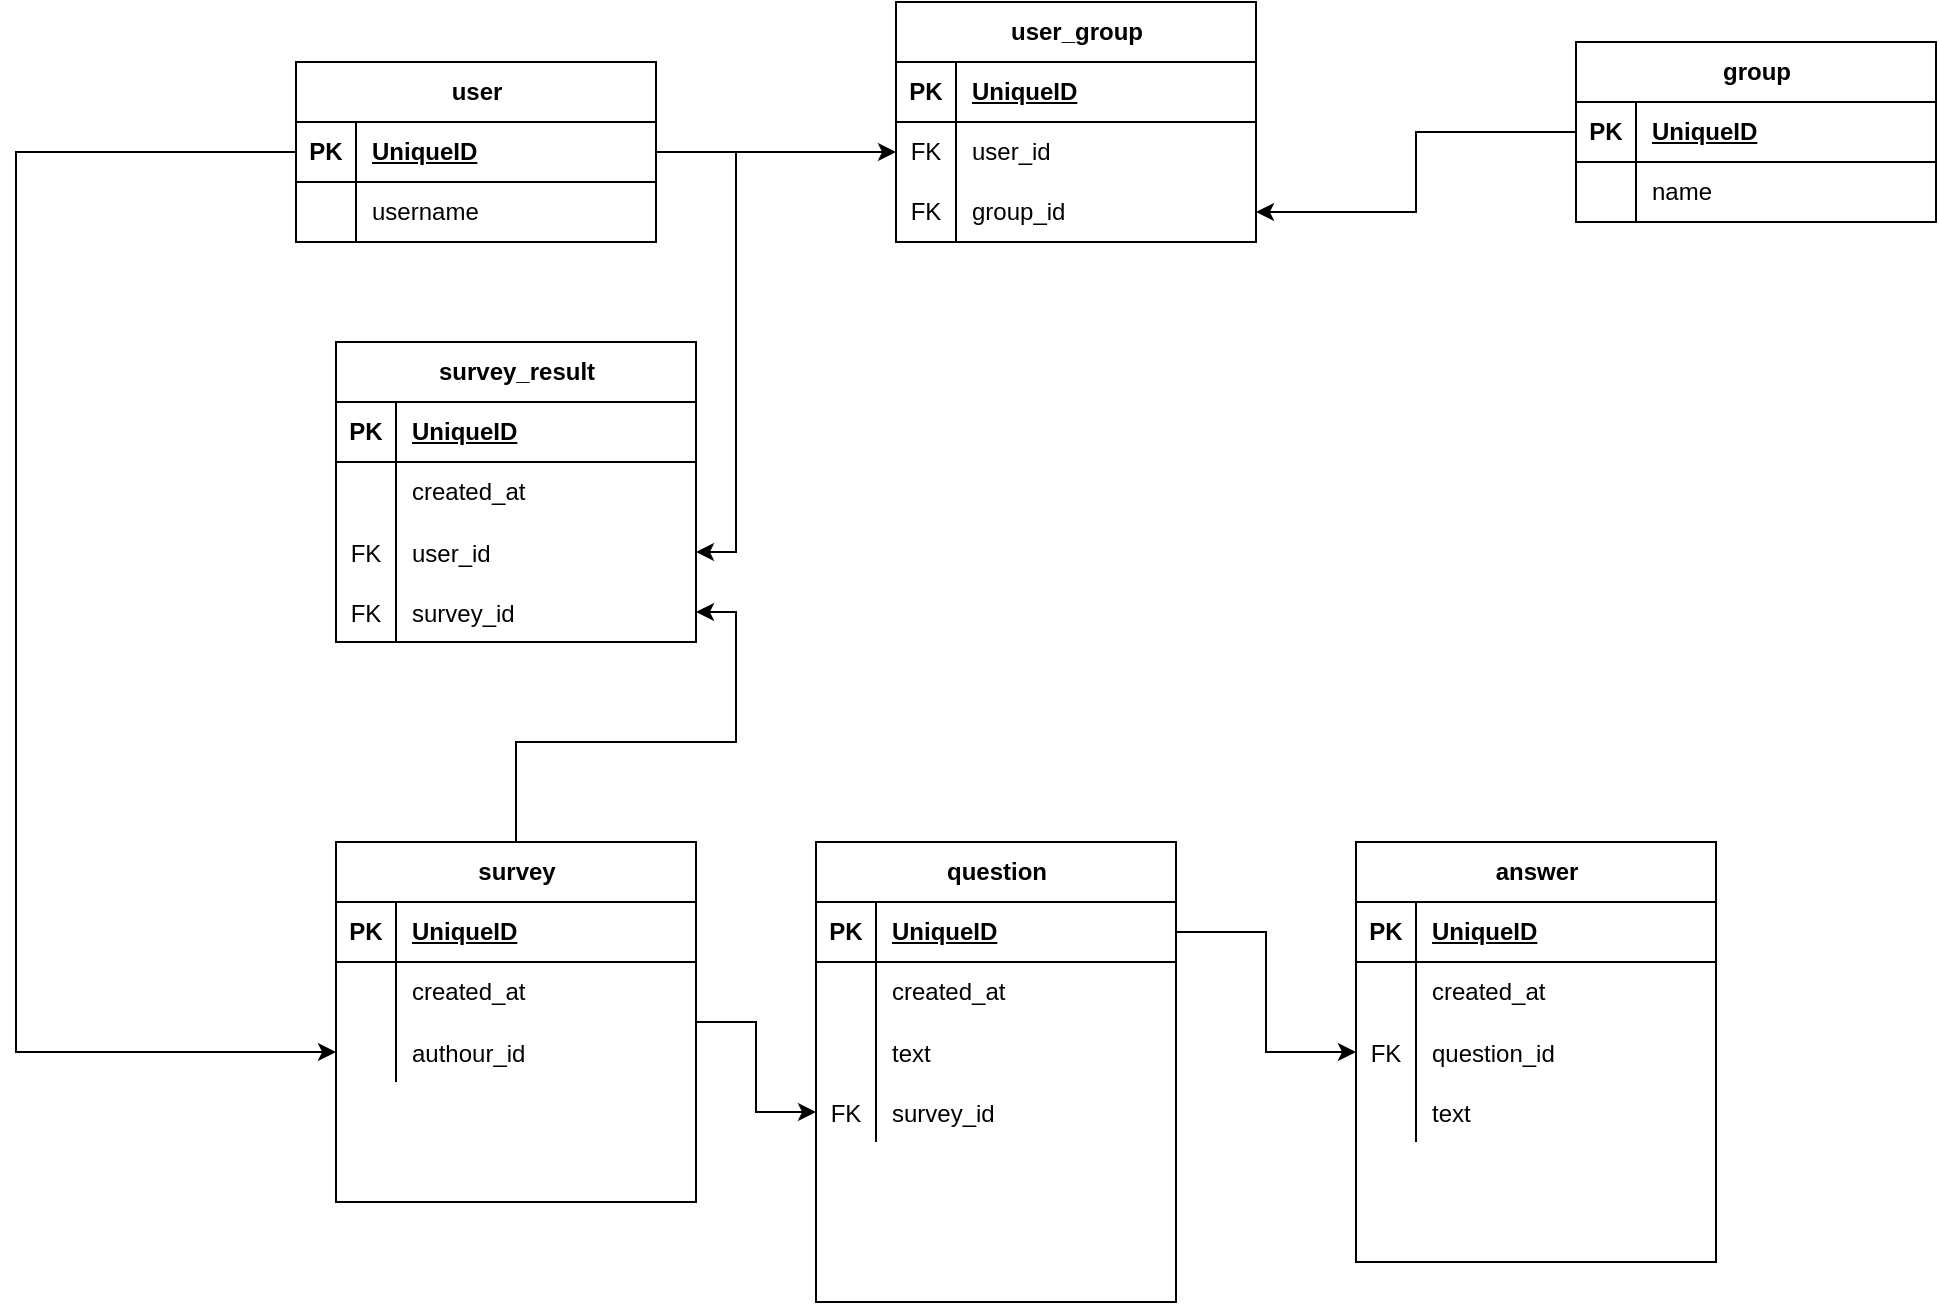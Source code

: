 <mxfile version="21.2.9" type="github">
  <diagram name="Page-1" id="DK9BAsVoU5d0e84pTxCn">
    <mxGraphModel dx="2212" dy="722" grid="1" gridSize="10" guides="1" tooltips="1" connect="1" arrows="1" fold="1" page="1" pageScale="1" pageWidth="850" pageHeight="1100" math="0" shadow="0">
      <root>
        <mxCell id="0" />
        <mxCell id="1" parent="0" />
        <mxCell id="tBOMTEOIrwHSceV-UUTB-1" value="user" style="shape=table;startSize=30;container=1;collapsible=1;childLayout=tableLayout;fixedRows=1;rowLines=0;fontStyle=1;align=center;resizeLast=1;html=1;" vertex="1" parent="1">
          <mxGeometry x="10" y="340" width="180" height="90" as="geometry">
            <mxRectangle x="300" y="290" width="70" height="30" as="alternateBounds" />
          </mxGeometry>
        </mxCell>
        <mxCell id="tBOMTEOIrwHSceV-UUTB-2" value="" style="shape=tableRow;horizontal=0;startSize=0;swimlaneHead=0;swimlaneBody=0;fillColor=none;collapsible=0;dropTarget=0;points=[[0,0.5],[1,0.5]];portConstraint=eastwest;top=0;left=0;right=0;bottom=1;" vertex="1" parent="tBOMTEOIrwHSceV-UUTB-1">
          <mxGeometry y="30" width="180" height="30" as="geometry" />
        </mxCell>
        <mxCell id="tBOMTEOIrwHSceV-UUTB-3" value="PK" style="shape=partialRectangle;connectable=0;fillColor=none;top=0;left=0;bottom=0;right=0;fontStyle=1;overflow=hidden;whiteSpace=wrap;html=1;" vertex="1" parent="tBOMTEOIrwHSceV-UUTB-2">
          <mxGeometry width="30" height="30" as="geometry">
            <mxRectangle width="30" height="30" as="alternateBounds" />
          </mxGeometry>
        </mxCell>
        <mxCell id="tBOMTEOIrwHSceV-UUTB-4" value="UniqueID" style="shape=partialRectangle;connectable=0;fillColor=none;top=0;left=0;bottom=0;right=0;align=left;spacingLeft=6;fontStyle=5;overflow=hidden;whiteSpace=wrap;html=1;" vertex="1" parent="tBOMTEOIrwHSceV-UUTB-2">
          <mxGeometry x="30" width="150" height="30" as="geometry">
            <mxRectangle width="150" height="30" as="alternateBounds" />
          </mxGeometry>
        </mxCell>
        <mxCell id="tBOMTEOIrwHSceV-UUTB-5" value="" style="shape=tableRow;horizontal=0;startSize=0;swimlaneHead=0;swimlaneBody=0;fillColor=none;collapsible=0;dropTarget=0;points=[[0,0.5],[1,0.5]];portConstraint=eastwest;top=0;left=0;right=0;bottom=0;" vertex="1" parent="tBOMTEOIrwHSceV-UUTB-1">
          <mxGeometry y="60" width="180" height="30" as="geometry" />
        </mxCell>
        <mxCell id="tBOMTEOIrwHSceV-UUTB-6" value="" style="shape=partialRectangle;connectable=0;fillColor=none;top=0;left=0;bottom=0;right=0;editable=1;overflow=hidden;whiteSpace=wrap;html=1;" vertex="1" parent="tBOMTEOIrwHSceV-UUTB-5">
          <mxGeometry width="30" height="30" as="geometry">
            <mxRectangle width="30" height="30" as="alternateBounds" />
          </mxGeometry>
        </mxCell>
        <mxCell id="tBOMTEOIrwHSceV-UUTB-7" value="&lt;div&gt;username&lt;/div&gt;" style="shape=partialRectangle;connectable=0;fillColor=none;top=0;left=0;bottom=0;right=0;align=left;spacingLeft=6;overflow=hidden;whiteSpace=wrap;html=1;" vertex="1" parent="tBOMTEOIrwHSceV-UUTB-5">
          <mxGeometry x="30" width="150" height="30" as="geometry">
            <mxRectangle width="150" height="30" as="alternateBounds" />
          </mxGeometry>
        </mxCell>
        <mxCell id="tBOMTEOIrwHSceV-UUTB-40" value="group" style="shape=table;startSize=30;container=1;collapsible=1;childLayout=tableLayout;fixedRows=1;rowLines=0;fontStyle=1;align=center;resizeLast=1;html=1;" vertex="1" parent="1">
          <mxGeometry x="650" y="330" width="180" height="90" as="geometry" />
        </mxCell>
        <mxCell id="tBOMTEOIrwHSceV-UUTB-41" value="" style="shape=tableRow;horizontal=0;startSize=0;swimlaneHead=0;swimlaneBody=0;fillColor=none;collapsible=0;dropTarget=0;points=[[0,0.5],[1,0.5]];portConstraint=eastwest;top=0;left=0;right=0;bottom=1;" vertex="1" parent="tBOMTEOIrwHSceV-UUTB-40">
          <mxGeometry y="30" width="180" height="30" as="geometry" />
        </mxCell>
        <mxCell id="tBOMTEOIrwHSceV-UUTB-42" value="PK" style="shape=partialRectangle;connectable=0;fillColor=none;top=0;left=0;bottom=0;right=0;fontStyle=1;overflow=hidden;whiteSpace=wrap;html=1;" vertex="1" parent="tBOMTEOIrwHSceV-UUTB-41">
          <mxGeometry width="30" height="30" as="geometry">
            <mxRectangle width="30" height="30" as="alternateBounds" />
          </mxGeometry>
        </mxCell>
        <mxCell id="tBOMTEOIrwHSceV-UUTB-43" value="UniqueID" style="shape=partialRectangle;connectable=0;fillColor=none;top=0;left=0;bottom=0;right=0;align=left;spacingLeft=6;fontStyle=5;overflow=hidden;whiteSpace=wrap;html=1;" vertex="1" parent="tBOMTEOIrwHSceV-UUTB-41">
          <mxGeometry x="30" width="150" height="30" as="geometry">
            <mxRectangle width="150" height="30" as="alternateBounds" />
          </mxGeometry>
        </mxCell>
        <mxCell id="tBOMTEOIrwHSceV-UUTB-44" value="" style="shape=tableRow;horizontal=0;startSize=0;swimlaneHead=0;swimlaneBody=0;fillColor=none;collapsible=0;dropTarget=0;points=[[0,0.5],[1,0.5]];portConstraint=eastwest;top=0;left=0;right=0;bottom=0;" vertex="1" parent="tBOMTEOIrwHSceV-UUTB-40">
          <mxGeometry y="60" width="180" height="30" as="geometry" />
        </mxCell>
        <mxCell id="tBOMTEOIrwHSceV-UUTB-45" value="" style="shape=partialRectangle;connectable=0;fillColor=none;top=0;left=0;bottom=0;right=0;editable=1;overflow=hidden;whiteSpace=wrap;html=1;" vertex="1" parent="tBOMTEOIrwHSceV-UUTB-44">
          <mxGeometry width="30" height="30" as="geometry">
            <mxRectangle width="30" height="30" as="alternateBounds" />
          </mxGeometry>
        </mxCell>
        <mxCell id="tBOMTEOIrwHSceV-UUTB-46" value="name" style="shape=partialRectangle;connectable=0;fillColor=none;top=0;left=0;bottom=0;right=0;align=left;spacingLeft=6;overflow=hidden;whiteSpace=wrap;html=1;" vertex="1" parent="tBOMTEOIrwHSceV-UUTB-44">
          <mxGeometry x="30" width="150" height="30" as="geometry">
            <mxRectangle width="150" height="30" as="alternateBounds" />
          </mxGeometry>
        </mxCell>
        <mxCell id="tBOMTEOIrwHSceV-UUTB-67" value="user_group" style="shape=table;startSize=30;container=1;collapsible=1;childLayout=tableLayout;fixedRows=1;rowLines=0;fontStyle=1;align=center;resizeLast=1;html=1;" vertex="1" parent="1">
          <mxGeometry x="310" y="310" width="180" height="120" as="geometry" />
        </mxCell>
        <mxCell id="tBOMTEOIrwHSceV-UUTB-68" value="" style="shape=tableRow;horizontal=0;startSize=0;swimlaneHead=0;swimlaneBody=0;fillColor=none;collapsible=0;dropTarget=0;points=[[0,0.5],[1,0.5]];portConstraint=eastwest;top=0;left=0;right=0;bottom=1;" vertex="1" parent="tBOMTEOIrwHSceV-UUTB-67">
          <mxGeometry y="30" width="180" height="30" as="geometry" />
        </mxCell>
        <mxCell id="tBOMTEOIrwHSceV-UUTB-69" value="PK" style="shape=partialRectangle;connectable=0;fillColor=none;top=0;left=0;bottom=0;right=0;fontStyle=1;overflow=hidden;whiteSpace=wrap;html=1;" vertex="1" parent="tBOMTEOIrwHSceV-UUTB-68">
          <mxGeometry width="30" height="30" as="geometry">
            <mxRectangle width="30" height="30" as="alternateBounds" />
          </mxGeometry>
        </mxCell>
        <mxCell id="tBOMTEOIrwHSceV-UUTB-70" value="UniqueID" style="shape=partialRectangle;connectable=0;fillColor=none;top=0;left=0;bottom=0;right=0;align=left;spacingLeft=6;fontStyle=5;overflow=hidden;whiteSpace=wrap;html=1;" vertex="1" parent="tBOMTEOIrwHSceV-UUTB-68">
          <mxGeometry x="30" width="150" height="30" as="geometry">
            <mxRectangle width="150" height="30" as="alternateBounds" />
          </mxGeometry>
        </mxCell>
        <mxCell id="tBOMTEOIrwHSceV-UUTB-71" value="" style="shape=tableRow;horizontal=0;startSize=0;swimlaneHead=0;swimlaneBody=0;fillColor=none;collapsible=0;dropTarget=0;points=[[0,0.5],[1,0.5]];portConstraint=eastwest;top=0;left=0;right=0;bottom=0;" vertex="1" parent="tBOMTEOIrwHSceV-UUTB-67">
          <mxGeometry y="60" width="180" height="30" as="geometry" />
        </mxCell>
        <mxCell id="tBOMTEOIrwHSceV-UUTB-72" value="FK" style="shape=partialRectangle;connectable=0;fillColor=none;top=0;left=0;bottom=0;right=0;editable=1;overflow=hidden;whiteSpace=wrap;html=1;" vertex="1" parent="tBOMTEOIrwHSceV-UUTB-71">
          <mxGeometry width="30" height="30" as="geometry">
            <mxRectangle width="30" height="30" as="alternateBounds" />
          </mxGeometry>
        </mxCell>
        <mxCell id="tBOMTEOIrwHSceV-UUTB-73" value="user_id" style="shape=partialRectangle;connectable=0;fillColor=none;top=0;left=0;bottom=0;right=0;align=left;spacingLeft=6;overflow=hidden;whiteSpace=wrap;html=1;" vertex="1" parent="tBOMTEOIrwHSceV-UUTB-71">
          <mxGeometry x="30" width="150" height="30" as="geometry">
            <mxRectangle width="150" height="30" as="alternateBounds" />
          </mxGeometry>
        </mxCell>
        <mxCell id="tBOMTEOIrwHSceV-UUTB-74" value="" style="shape=tableRow;horizontal=0;startSize=0;swimlaneHead=0;swimlaneBody=0;fillColor=none;collapsible=0;dropTarget=0;points=[[0,0.5],[1,0.5]];portConstraint=eastwest;top=0;left=0;right=0;bottom=0;" vertex="1" parent="tBOMTEOIrwHSceV-UUTB-67">
          <mxGeometry y="90" width="180" height="30" as="geometry" />
        </mxCell>
        <mxCell id="tBOMTEOIrwHSceV-UUTB-75" value="FK" style="shape=partialRectangle;connectable=0;fillColor=none;top=0;left=0;bottom=0;right=0;editable=1;overflow=hidden;whiteSpace=wrap;html=1;" vertex="1" parent="tBOMTEOIrwHSceV-UUTB-74">
          <mxGeometry width="30" height="30" as="geometry">
            <mxRectangle width="30" height="30" as="alternateBounds" />
          </mxGeometry>
        </mxCell>
        <mxCell id="tBOMTEOIrwHSceV-UUTB-76" value="group_id" style="shape=partialRectangle;connectable=0;fillColor=none;top=0;left=0;bottom=0;right=0;align=left;spacingLeft=6;overflow=hidden;whiteSpace=wrap;html=1;" vertex="1" parent="tBOMTEOIrwHSceV-UUTB-74">
          <mxGeometry x="30" width="150" height="30" as="geometry">
            <mxRectangle width="150" height="30" as="alternateBounds" />
          </mxGeometry>
        </mxCell>
        <mxCell id="tBOMTEOIrwHSceV-UUTB-81" style="edgeStyle=orthogonalEdgeStyle;rounded=0;orthogonalLoop=1;jettySize=auto;html=1;" edge="1" parent="1" source="tBOMTEOIrwHSceV-UUTB-2" target="tBOMTEOIrwHSceV-UUTB-71">
          <mxGeometry relative="1" as="geometry" />
        </mxCell>
        <mxCell id="tBOMTEOIrwHSceV-UUTB-82" style="edgeStyle=orthogonalEdgeStyle;rounded=0;orthogonalLoop=1;jettySize=auto;html=1;exitX=0;exitY=0.5;exitDx=0;exitDy=0;" edge="1" parent="1" source="tBOMTEOIrwHSceV-UUTB-41" target="tBOMTEOIrwHSceV-UUTB-74">
          <mxGeometry relative="1" as="geometry" />
        </mxCell>
        <mxCell id="tBOMTEOIrwHSceV-UUTB-83" value="survey_result" style="shape=table;startSize=30;container=1;collapsible=1;childLayout=tableLayout;fixedRows=1;rowLines=0;fontStyle=1;align=center;resizeLast=1;html=1;" vertex="1" parent="1">
          <mxGeometry x="30" y="480" width="180" height="150" as="geometry">
            <mxRectangle x="300" y="290" width="70" height="30" as="alternateBounds" />
          </mxGeometry>
        </mxCell>
        <mxCell id="tBOMTEOIrwHSceV-UUTB-84" value="" style="shape=tableRow;horizontal=0;startSize=0;swimlaneHead=0;swimlaneBody=0;fillColor=none;collapsible=0;dropTarget=0;points=[[0,0.5],[1,0.5]];portConstraint=eastwest;top=0;left=0;right=0;bottom=1;" vertex="1" parent="tBOMTEOIrwHSceV-UUTB-83">
          <mxGeometry y="30" width="180" height="30" as="geometry" />
        </mxCell>
        <mxCell id="tBOMTEOIrwHSceV-UUTB-85" value="PK" style="shape=partialRectangle;connectable=0;fillColor=none;top=0;left=0;bottom=0;right=0;fontStyle=1;overflow=hidden;whiteSpace=wrap;html=1;" vertex="1" parent="tBOMTEOIrwHSceV-UUTB-84">
          <mxGeometry width="30" height="30" as="geometry">
            <mxRectangle width="30" height="30" as="alternateBounds" />
          </mxGeometry>
        </mxCell>
        <mxCell id="tBOMTEOIrwHSceV-UUTB-86" value="UniqueID" style="shape=partialRectangle;connectable=0;fillColor=none;top=0;left=0;bottom=0;right=0;align=left;spacingLeft=6;fontStyle=5;overflow=hidden;whiteSpace=wrap;html=1;" vertex="1" parent="tBOMTEOIrwHSceV-UUTB-84">
          <mxGeometry x="30" width="150" height="30" as="geometry">
            <mxRectangle width="150" height="30" as="alternateBounds" />
          </mxGeometry>
        </mxCell>
        <mxCell id="tBOMTEOIrwHSceV-UUTB-87" value="" style="shape=tableRow;horizontal=0;startSize=0;swimlaneHead=0;swimlaneBody=0;fillColor=none;collapsible=0;dropTarget=0;points=[[0,0.5],[1,0.5]];portConstraint=eastwest;top=0;left=0;right=0;bottom=0;" vertex="1" parent="tBOMTEOIrwHSceV-UUTB-83">
          <mxGeometry y="60" width="180" height="30" as="geometry" />
        </mxCell>
        <mxCell id="tBOMTEOIrwHSceV-UUTB-88" value="" style="shape=partialRectangle;connectable=0;fillColor=none;top=0;left=0;bottom=0;right=0;editable=1;overflow=hidden;whiteSpace=wrap;html=1;" vertex="1" parent="tBOMTEOIrwHSceV-UUTB-87">
          <mxGeometry width="30" height="30" as="geometry">
            <mxRectangle width="30" height="30" as="alternateBounds" />
          </mxGeometry>
        </mxCell>
        <mxCell id="tBOMTEOIrwHSceV-UUTB-89" value="created_at" style="shape=partialRectangle;connectable=0;fillColor=none;top=0;left=0;bottom=0;right=0;align=left;spacingLeft=6;overflow=hidden;whiteSpace=wrap;html=1;" vertex="1" parent="tBOMTEOIrwHSceV-UUTB-87">
          <mxGeometry x="30" width="150" height="30" as="geometry">
            <mxRectangle width="150" height="30" as="alternateBounds" />
          </mxGeometry>
        </mxCell>
        <mxCell id="tBOMTEOIrwHSceV-UUTB-112" value="" style="shape=tableRow;horizontal=0;startSize=0;swimlaneHead=0;swimlaneBody=0;fillColor=none;collapsible=0;dropTarget=0;points=[[0,0.5],[1,0.5]];portConstraint=eastwest;top=0;left=0;right=0;bottom=0;" vertex="1" parent="tBOMTEOIrwHSceV-UUTB-83">
          <mxGeometry y="90" width="180" height="30" as="geometry" />
        </mxCell>
        <mxCell id="tBOMTEOIrwHSceV-UUTB-113" value="FK" style="shape=partialRectangle;connectable=0;fillColor=none;top=0;left=0;bottom=0;right=0;editable=1;overflow=hidden;" vertex="1" parent="tBOMTEOIrwHSceV-UUTB-112">
          <mxGeometry width="30" height="30" as="geometry">
            <mxRectangle width="30" height="30" as="alternateBounds" />
          </mxGeometry>
        </mxCell>
        <mxCell id="tBOMTEOIrwHSceV-UUTB-114" value="user_id" style="shape=partialRectangle;connectable=0;fillColor=none;top=0;left=0;bottom=0;right=0;align=left;spacingLeft=6;overflow=hidden;" vertex="1" parent="tBOMTEOIrwHSceV-UUTB-112">
          <mxGeometry x="30" width="150" height="30" as="geometry">
            <mxRectangle width="150" height="30" as="alternateBounds" />
          </mxGeometry>
        </mxCell>
        <mxCell id="tBOMTEOIrwHSceV-UUTB-121" value="" style="shape=tableRow;horizontal=0;startSize=0;swimlaneHead=0;swimlaneBody=0;fillColor=none;collapsible=0;dropTarget=0;points=[[0,0.5],[1,0.5]];portConstraint=eastwest;top=0;left=0;right=0;bottom=0;" vertex="1" parent="tBOMTEOIrwHSceV-UUTB-83">
          <mxGeometry y="120" width="180" height="30" as="geometry" />
        </mxCell>
        <mxCell id="tBOMTEOIrwHSceV-UUTB-122" value="FK" style="shape=partialRectangle;connectable=0;fillColor=none;top=0;left=0;bottom=0;right=0;editable=1;overflow=hidden;" vertex="1" parent="tBOMTEOIrwHSceV-UUTB-121">
          <mxGeometry width="30" height="30" as="geometry">
            <mxRectangle width="30" height="30" as="alternateBounds" />
          </mxGeometry>
        </mxCell>
        <mxCell id="tBOMTEOIrwHSceV-UUTB-123" value="survey_id" style="shape=partialRectangle;connectable=0;fillColor=none;top=0;left=0;bottom=0;right=0;align=left;spacingLeft=6;overflow=hidden;" vertex="1" parent="tBOMTEOIrwHSceV-UUTB-121">
          <mxGeometry x="30" width="150" height="30" as="geometry">
            <mxRectangle width="150" height="30" as="alternateBounds" />
          </mxGeometry>
        </mxCell>
        <mxCell id="tBOMTEOIrwHSceV-UUTB-90" value="question" style="shape=table;startSize=30;container=1;collapsible=1;childLayout=tableLayout;fixedRows=1;rowLines=0;fontStyle=1;align=center;resizeLast=1;html=1;" vertex="1" parent="1">
          <mxGeometry x="270" y="730" width="180" height="230" as="geometry">
            <mxRectangle x="300" y="290" width="70" height="30" as="alternateBounds" />
          </mxGeometry>
        </mxCell>
        <mxCell id="tBOMTEOIrwHSceV-UUTB-91" value="" style="shape=tableRow;horizontal=0;startSize=0;swimlaneHead=0;swimlaneBody=0;fillColor=none;collapsible=0;dropTarget=0;points=[[0,0.5],[1,0.5]];portConstraint=eastwest;top=0;left=0;right=0;bottom=1;" vertex="1" parent="tBOMTEOIrwHSceV-UUTB-90">
          <mxGeometry y="30" width="180" height="30" as="geometry" />
        </mxCell>
        <mxCell id="tBOMTEOIrwHSceV-UUTB-92" value="PK" style="shape=partialRectangle;connectable=0;fillColor=none;top=0;left=0;bottom=0;right=0;fontStyle=1;overflow=hidden;whiteSpace=wrap;html=1;" vertex="1" parent="tBOMTEOIrwHSceV-UUTB-91">
          <mxGeometry width="30" height="30" as="geometry">
            <mxRectangle width="30" height="30" as="alternateBounds" />
          </mxGeometry>
        </mxCell>
        <mxCell id="tBOMTEOIrwHSceV-UUTB-93" value="UniqueID" style="shape=partialRectangle;connectable=0;fillColor=none;top=0;left=0;bottom=0;right=0;align=left;spacingLeft=6;fontStyle=5;overflow=hidden;whiteSpace=wrap;html=1;" vertex="1" parent="tBOMTEOIrwHSceV-UUTB-91">
          <mxGeometry x="30" width="150" height="30" as="geometry">
            <mxRectangle width="150" height="30" as="alternateBounds" />
          </mxGeometry>
        </mxCell>
        <mxCell id="tBOMTEOIrwHSceV-UUTB-94" value="" style="shape=tableRow;horizontal=0;startSize=0;swimlaneHead=0;swimlaneBody=0;fillColor=none;collapsible=0;dropTarget=0;points=[[0,0.5],[1,0.5]];portConstraint=eastwest;top=0;left=0;right=0;bottom=0;" vertex="1" parent="tBOMTEOIrwHSceV-UUTB-90">
          <mxGeometry y="60" width="180" height="30" as="geometry" />
        </mxCell>
        <mxCell id="tBOMTEOIrwHSceV-UUTB-95" value="" style="shape=partialRectangle;connectable=0;fillColor=none;top=0;left=0;bottom=0;right=0;editable=1;overflow=hidden;whiteSpace=wrap;html=1;" vertex="1" parent="tBOMTEOIrwHSceV-UUTB-94">
          <mxGeometry width="30" height="30" as="geometry">
            <mxRectangle width="30" height="30" as="alternateBounds" />
          </mxGeometry>
        </mxCell>
        <mxCell id="tBOMTEOIrwHSceV-UUTB-96" value="created_at" style="shape=partialRectangle;connectable=0;fillColor=none;top=0;left=0;bottom=0;right=0;align=left;spacingLeft=6;overflow=hidden;whiteSpace=wrap;html=1;" vertex="1" parent="tBOMTEOIrwHSceV-UUTB-94">
          <mxGeometry x="30" width="150" height="30" as="geometry">
            <mxRectangle width="150" height="30" as="alternateBounds" />
          </mxGeometry>
        </mxCell>
        <mxCell id="tBOMTEOIrwHSceV-UUTB-128" value="" style="shape=tableRow;horizontal=0;startSize=0;swimlaneHead=0;swimlaneBody=0;fillColor=none;collapsible=0;dropTarget=0;points=[[0,0.5],[1,0.5]];portConstraint=eastwest;top=0;left=0;right=0;bottom=0;" vertex="1" parent="tBOMTEOIrwHSceV-UUTB-90">
          <mxGeometry y="90" width="180" height="30" as="geometry" />
        </mxCell>
        <mxCell id="tBOMTEOIrwHSceV-UUTB-129" value="" style="shape=partialRectangle;connectable=0;fillColor=none;top=0;left=0;bottom=0;right=0;editable=1;overflow=hidden;" vertex="1" parent="tBOMTEOIrwHSceV-UUTB-128">
          <mxGeometry width="30" height="30" as="geometry">
            <mxRectangle width="30" height="30" as="alternateBounds" />
          </mxGeometry>
        </mxCell>
        <mxCell id="tBOMTEOIrwHSceV-UUTB-130" value="text" style="shape=partialRectangle;connectable=0;fillColor=none;top=0;left=0;bottom=0;right=0;align=left;spacingLeft=6;overflow=hidden;" vertex="1" parent="tBOMTEOIrwHSceV-UUTB-128">
          <mxGeometry x="30" width="150" height="30" as="geometry">
            <mxRectangle width="150" height="30" as="alternateBounds" />
          </mxGeometry>
        </mxCell>
        <mxCell id="tBOMTEOIrwHSceV-UUTB-131" value="" style="shape=tableRow;horizontal=0;startSize=0;swimlaneHead=0;swimlaneBody=0;fillColor=none;collapsible=0;dropTarget=0;points=[[0,0.5],[1,0.5]];portConstraint=eastwest;top=0;left=0;right=0;bottom=0;" vertex="1" parent="tBOMTEOIrwHSceV-UUTB-90">
          <mxGeometry y="120" width="180" height="30" as="geometry" />
        </mxCell>
        <mxCell id="tBOMTEOIrwHSceV-UUTB-132" value="FK" style="shape=partialRectangle;connectable=0;fillColor=none;top=0;left=0;bottom=0;right=0;editable=1;overflow=hidden;" vertex="1" parent="tBOMTEOIrwHSceV-UUTB-131">
          <mxGeometry width="30" height="30" as="geometry">
            <mxRectangle width="30" height="30" as="alternateBounds" />
          </mxGeometry>
        </mxCell>
        <mxCell id="tBOMTEOIrwHSceV-UUTB-133" value="survey_id" style="shape=partialRectangle;connectable=0;fillColor=none;top=0;left=0;bottom=0;right=0;align=left;spacingLeft=6;overflow=hidden;" vertex="1" parent="tBOMTEOIrwHSceV-UUTB-131">
          <mxGeometry x="30" width="150" height="30" as="geometry">
            <mxRectangle width="150" height="30" as="alternateBounds" />
          </mxGeometry>
        </mxCell>
        <mxCell id="tBOMTEOIrwHSceV-UUTB-97" value="answer" style="shape=table;startSize=30;container=1;collapsible=1;childLayout=tableLayout;fixedRows=1;rowLines=0;fontStyle=1;align=center;resizeLast=1;html=1;" vertex="1" parent="1">
          <mxGeometry x="540" y="730" width="180" height="210" as="geometry">
            <mxRectangle x="300" y="290" width="70" height="30" as="alternateBounds" />
          </mxGeometry>
        </mxCell>
        <mxCell id="tBOMTEOIrwHSceV-UUTB-98" value="" style="shape=tableRow;horizontal=0;startSize=0;swimlaneHead=0;swimlaneBody=0;fillColor=none;collapsible=0;dropTarget=0;points=[[0,0.5],[1,0.5]];portConstraint=eastwest;top=0;left=0;right=0;bottom=1;" vertex="1" parent="tBOMTEOIrwHSceV-UUTB-97">
          <mxGeometry y="30" width="180" height="30" as="geometry" />
        </mxCell>
        <mxCell id="tBOMTEOIrwHSceV-UUTB-99" value="PK" style="shape=partialRectangle;connectable=0;fillColor=none;top=0;left=0;bottom=0;right=0;fontStyle=1;overflow=hidden;whiteSpace=wrap;html=1;" vertex="1" parent="tBOMTEOIrwHSceV-UUTB-98">
          <mxGeometry width="30" height="30" as="geometry">
            <mxRectangle width="30" height="30" as="alternateBounds" />
          </mxGeometry>
        </mxCell>
        <mxCell id="tBOMTEOIrwHSceV-UUTB-100" value="UniqueID" style="shape=partialRectangle;connectable=0;fillColor=none;top=0;left=0;bottom=0;right=0;align=left;spacingLeft=6;fontStyle=5;overflow=hidden;whiteSpace=wrap;html=1;" vertex="1" parent="tBOMTEOIrwHSceV-UUTB-98">
          <mxGeometry x="30" width="150" height="30" as="geometry">
            <mxRectangle width="150" height="30" as="alternateBounds" />
          </mxGeometry>
        </mxCell>
        <mxCell id="tBOMTEOIrwHSceV-UUTB-101" value="" style="shape=tableRow;horizontal=0;startSize=0;swimlaneHead=0;swimlaneBody=0;fillColor=none;collapsible=0;dropTarget=0;points=[[0,0.5],[1,0.5]];portConstraint=eastwest;top=0;left=0;right=0;bottom=0;" vertex="1" parent="tBOMTEOIrwHSceV-UUTB-97">
          <mxGeometry y="60" width="180" height="30" as="geometry" />
        </mxCell>
        <mxCell id="tBOMTEOIrwHSceV-UUTB-102" value="" style="shape=partialRectangle;connectable=0;fillColor=none;top=0;left=0;bottom=0;right=0;editable=1;overflow=hidden;whiteSpace=wrap;html=1;" vertex="1" parent="tBOMTEOIrwHSceV-UUTB-101">
          <mxGeometry width="30" height="30" as="geometry">
            <mxRectangle width="30" height="30" as="alternateBounds" />
          </mxGeometry>
        </mxCell>
        <mxCell id="tBOMTEOIrwHSceV-UUTB-103" value="created_at" style="shape=partialRectangle;connectable=0;fillColor=none;top=0;left=0;bottom=0;right=0;align=left;spacingLeft=6;overflow=hidden;whiteSpace=wrap;html=1;" vertex="1" parent="tBOMTEOIrwHSceV-UUTB-101">
          <mxGeometry x="30" width="150" height="30" as="geometry">
            <mxRectangle width="150" height="30" as="alternateBounds" />
          </mxGeometry>
        </mxCell>
        <mxCell id="tBOMTEOIrwHSceV-UUTB-134" value="" style="shape=tableRow;horizontal=0;startSize=0;swimlaneHead=0;swimlaneBody=0;fillColor=none;collapsible=0;dropTarget=0;points=[[0,0.5],[1,0.5]];portConstraint=eastwest;top=0;left=0;right=0;bottom=0;" vertex="1" parent="tBOMTEOIrwHSceV-UUTB-97">
          <mxGeometry y="90" width="180" height="30" as="geometry" />
        </mxCell>
        <mxCell id="tBOMTEOIrwHSceV-UUTB-135" value="FK" style="shape=partialRectangle;connectable=0;fillColor=none;top=0;left=0;bottom=0;right=0;editable=1;overflow=hidden;" vertex="1" parent="tBOMTEOIrwHSceV-UUTB-134">
          <mxGeometry width="30" height="30" as="geometry">
            <mxRectangle width="30" height="30" as="alternateBounds" />
          </mxGeometry>
        </mxCell>
        <mxCell id="tBOMTEOIrwHSceV-UUTB-136" value="question_id" style="shape=partialRectangle;connectable=0;fillColor=none;top=0;left=0;bottom=0;right=0;align=left;spacingLeft=6;overflow=hidden;" vertex="1" parent="tBOMTEOIrwHSceV-UUTB-134">
          <mxGeometry x="30" width="150" height="30" as="geometry">
            <mxRectangle width="150" height="30" as="alternateBounds" />
          </mxGeometry>
        </mxCell>
        <mxCell id="tBOMTEOIrwHSceV-UUTB-137" value="" style="shape=tableRow;horizontal=0;startSize=0;swimlaneHead=0;swimlaneBody=0;fillColor=none;collapsible=0;dropTarget=0;points=[[0,0.5],[1,0.5]];portConstraint=eastwest;top=0;left=0;right=0;bottom=0;" vertex="1" parent="tBOMTEOIrwHSceV-UUTB-97">
          <mxGeometry y="120" width="180" height="30" as="geometry" />
        </mxCell>
        <mxCell id="tBOMTEOIrwHSceV-UUTB-138" value="" style="shape=partialRectangle;connectable=0;fillColor=none;top=0;left=0;bottom=0;right=0;editable=1;overflow=hidden;" vertex="1" parent="tBOMTEOIrwHSceV-UUTB-137">
          <mxGeometry width="30" height="30" as="geometry">
            <mxRectangle width="30" height="30" as="alternateBounds" />
          </mxGeometry>
        </mxCell>
        <mxCell id="tBOMTEOIrwHSceV-UUTB-139" value="text" style="shape=partialRectangle;connectable=0;fillColor=none;top=0;left=0;bottom=0;right=0;align=left;spacingLeft=6;overflow=hidden;" vertex="1" parent="tBOMTEOIrwHSceV-UUTB-137">
          <mxGeometry x="30" width="150" height="30" as="geometry">
            <mxRectangle width="150" height="30" as="alternateBounds" />
          </mxGeometry>
        </mxCell>
        <mxCell id="tBOMTEOIrwHSceV-UUTB-127" style="edgeStyle=orthogonalEdgeStyle;rounded=0;orthogonalLoop=1;jettySize=auto;html=1;entryX=1;entryY=0.5;entryDx=0;entryDy=0;" edge="1" parent="1" source="tBOMTEOIrwHSceV-UUTB-104" target="tBOMTEOIrwHSceV-UUTB-121">
          <mxGeometry relative="1" as="geometry" />
        </mxCell>
        <mxCell id="tBOMTEOIrwHSceV-UUTB-140" style="edgeStyle=orthogonalEdgeStyle;rounded=0;orthogonalLoop=1;jettySize=auto;html=1;entryX=0;entryY=0.5;entryDx=0;entryDy=0;" edge="1" parent="1" source="tBOMTEOIrwHSceV-UUTB-104" target="tBOMTEOIrwHSceV-UUTB-131">
          <mxGeometry relative="1" as="geometry" />
        </mxCell>
        <mxCell id="tBOMTEOIrwHSceV-UUTB-104" value="survey" style="shape=table;startSize=30;container=1;collapsible=1;childLayout=tableLayout;fixedRows=1;rowLines=0;fontStyle=1;align=center;resizeLast=1;html=1;" vertex="1" parent="1">
          <mxGeometry x="30" y="730" width="180" height="180" as="geometry">
            <mxRectangle x="300" y="290" width="70" height="30" as="alternateBounds" />
          </mxGeometry>
        </mxCell>
        <mxCell id="tBOMTEOIrwHSceV-UUTB-105" value="" style="shape=tableRow;horizontal=0;startSize=0;swimlaneHead=0;swimlaneBody=0;fillColor=none;collapsible=0;dropTarget=0;points=[[0,0.5],[1,0.5]];portConstraint=eastwest;top=0;left=0;right=0;bottom=1;" vertex="1" parent="tBOMTEOIrwHSceV-UUTB-104">
          <mxGeometry y="30" width="180" height="30" as="geometry" />
        </mxCell>
        <mxCell id="tBOMTEOIrwHSceV-UUTB-106" value="PK" style="shape=partialRectangle;connectable=0;fillColor=none;top=0;left=0;bottom=0;right=0;fontStyle=1;overflow=hidden;whiteSpace=wrap;html=1;" vertex="1" parent="tBOMTEOIrwHSceV-UUTB-105">
          <mxGeometry width="30" height="30" as="geometry">
            <mxRectangle width="30" height="30" as="alternateBounds" />
          </mxGeometry>
        </mxCell>
        <mxCell id="tBOMTEOIrwHSceV-UUTB-107" value="UniqueID" style="shape=partialRectangle;connectable=0;fillColor=none;top=0;left=0;bottom=0;right=0;align=left;spacingLeft=6;fontStyle=5;overflow=hidden;whiteSpace=wrap;html=1;" vertex="1" parent="tBOMTEOIrwHSceV-UUTB-105">
          <mxGeometry x="30" width="150" height="30" as="geometry">
            <mxRectangle width="150" height="30" as="alternateBounds" />
          </mxGeometry>
        </mxCell>
        <mxCell id="tBOMTEOIrwHSceV-UUTB-108" value="" style="shape=tableRow;horizontal=0;startSize=0;swimlaneHead=0;swimlaneBody=0;fillColor=none;collapsible=0;dropTarget=0;points=[[0,0.5],[1,0.5]];portConstraint=eastwest;top=0;left=0;right=0;bottom=0;" vertex="1" parent="tBOMTEOIrwHSceV-UUTB-104">
          <mxGeometry y="60" width="180" height="30" as="geometry" />
        </mxCell>
        <mxCell id="tBOMTEOIrwHSceV-UUTB-109" value="" style="shape=partialRectangle;connectable=0;fillColor=none;top=0;left=0;bottom=0;right=0;editable=1;overflow=hidden;whiteSpace=wrap;html=1;" vertex="1" parent="tBOMTEOIrwHSceV-UUTB-108">
          <mxGeometry width="30" height="30" as="geometry">
            <mxRectangle width="30" height="30" as="alternateBounds" />
          </mxGeometry>
        </mxCell>
        <mxCell id="tBOMTEOIrwHSceV-UUTB-110" value="created_at" style="shape=partialRectangle;connectable=0;fillColor=none;top=0;left=0;bottom=0;right=0;align=left;spacingLeft=6;overflow=hidden;whiteSpace=wrap;html=1;" vertex="1" parent="tBOMTEOIrwHSceV-UUTB-108">
          <mxGeometry x="30" width="150" height="30" as="geometry">
            <mxRectangle width="150" height="30" as="alternateBounds" />
          </mxGeometry>
        </mxCell>
        <mxCell id="tBOMTEOIrwHSceV-UUTB-142" value="" style="shape=tableRow;horizontal=0;startSize=0;swimlaneHead=0;swimlaneBody=0;fillColor=none;collapsible=0;dropTarget=0;points=[[0,0.5],[1,0.5]];portConstraint=eastwest;top=0;left=0;right=0;bottom=0;" vertex="1" parent="tBOMTEOIrwHSceV-UUTB-104">
          <mxGeometry y="90" width="180" height="30" as="geometry" />
        </mxCell>
        <mxCell id="tBOMTEOIrwHSceV-UUTB-143" value="" style="shape=partialRectangle;connectable=0;fillColor=none;top=0;left=0;bottom=0;right=0;editable=1;overflow=hidden;" vertex="1" parent="tBOMTEOIrwHSceV-UUTB-142">
          <mxGeometry width="30" height="30" as="geometry">
            <mxRectangle width="30" height="30" as="alternateBounds" />
          </mxGeometry>
        </mxCell>
        <mxCell id="tBOMTEOIrwHSceV-UUTB-144" value="authour_id" style="shape=partialRectangle;connectable=0;fillColor=none;top=0;left=0;bottom=0;right=0;align=left;spacingLeft=6;overflow=hidden;" vertex="1" parent="tBOMTEOIrwHSceV-UUTB-142">
          <mxGeometry x="30" width="150" height="30" as="geometry">
            <mxRectangle width="150" height="30" as="alternateBounds" />
          </mxGeometry>
        </mxCell>
        <mxCell id="tBOMTEOIrwHSceV-UUTB-126" style="edgeStyle=orthogonalEdgeStyle;rounded=0;orthogonalLoop=1;jettySize=auto;html=1;exitX=1;exitY=0.5;exitDx=0;exitDy=0;entryX=1;entryY=0.5;entryDx=0;entryDy=0;" edge="1" parent="1" source="tBOMTEOIrwHSceV-UUTB-2" target="tBOMTEOIrwHSceV-UUTB-112">
          <mxGeometry relative="1" as="geometry" />
        </mxCell>
        <mxCell id="tBOMTEOIrwHSceV-UUTB-141" style="edgeStyle=orthogonalEdgeStyle;rounded=0;orthogonalLoop=1;jettySize=auto;html=1;exitX=1;exitY=0.5;exitDx=0;exitDy=0;entryX=0;entryY=0.5;entryDx=0;entryDy=0;" edge="1" parent="1" source="tBOMTEOIrwHSceV-UUTB-91" target="tBOMTEOIrwHSceV-UUTB-134">
          <mxGeometry relative="1" as="geometry" />
        </mxCell>
        <mxCell id="tBOMTEOIrwHSceV-UUTB-146" style="edgeStyle=orthogonalEdgeStyle;rounded=0;orthogonalLoop=1;jettySize=auto;html=1;entryX=0;entryY=0.5;entryDx=0;entryDy=0;" edge="1" parent="1" source="tBOMTEOIrwHSceV-UUTB-2" target="tBOMTEOIrwHSceV-UUTB-142">
          <mxGeometry relative="1" as="geometry">
            <mxPoint x="-90" y="820" as="targetPoint" />
            <Array as="points">
              <mxPoint x="-130" y="385" />
              <mxPoint x="-130" y="835" />
            </Array>
          </mxGeometry>
        </mxCell>
      </root>
    </mxGraphModel>
  </diagram>
</mxfile>

